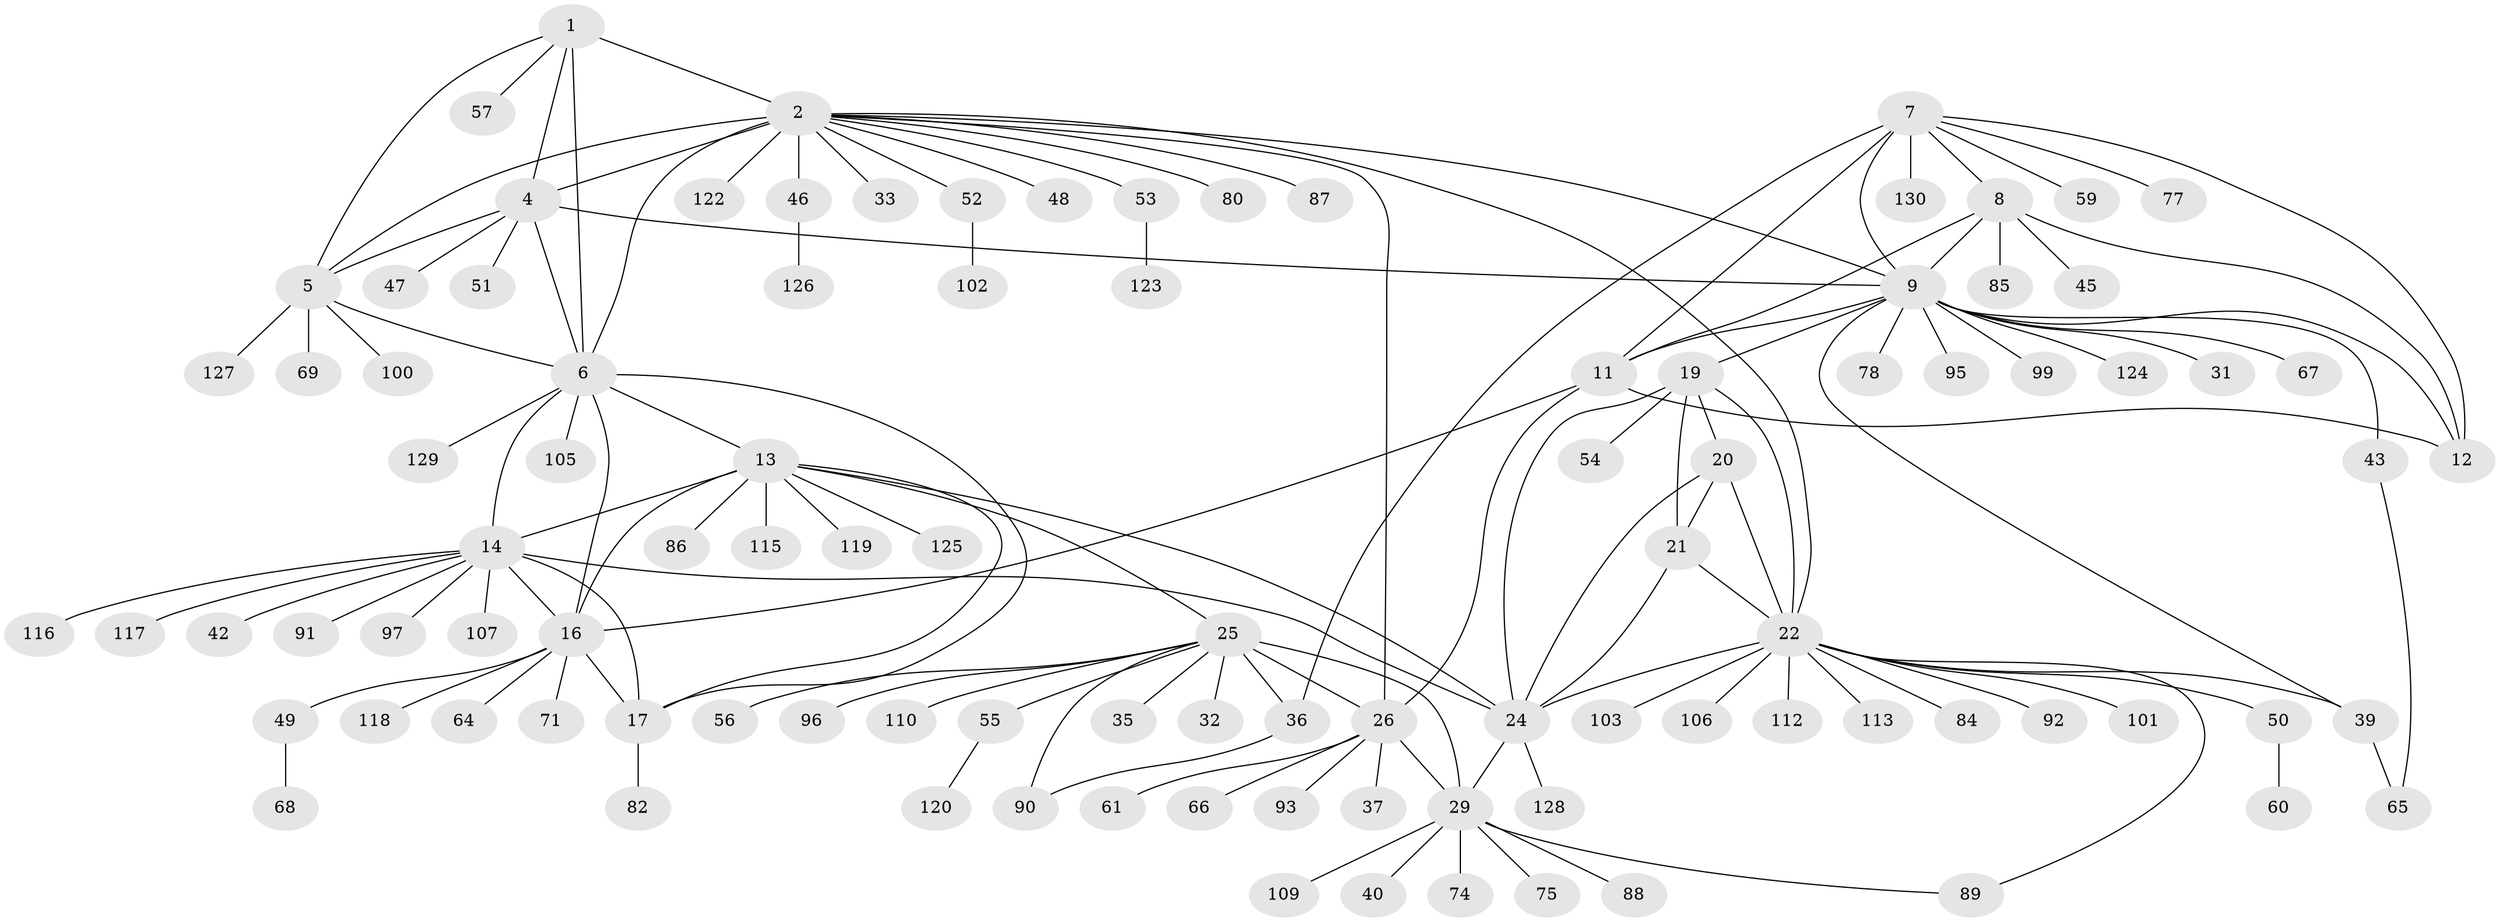 // original degree distribution, {6: 0.03076923076923077, 10: 0.038461538461538464, 11: 0.046153846153846156, 8: 0.038461538461538464, 9: 0.038461538461538464, 7: 0.03076923076923077, 5: 0.007692307692307693, 2: 0.16153846153846155, 1: 0.5846153846153846, 4: 0.007692307692307693, 3: 0.015384615384615385}
// Generated by graph-tools (version 1.1) at 2025/42/03/06/25 10:42:07]
// undirected, 101 vertices, 138 edges
graph export_dot {
graph [start="1"]
  node [color=gray90,style=filled];
  1;
  2 [super="+3"];
  4 [super="+63"];
  5 [super="+34"];
  6 [super="+18"];
  7 [super="+111"];
  8 [super="+44"];
  9 [super="+10"];
  11;
  12 [super="+94"];
  13 [super="+98"];
  14 [super="+15"];
  16 [super="+62"];
  17 [super="+104"];
  19 [super="+83"];
  20 [super="+81"];
  21;
  22 [super="+23"];
  24 [super="+41"];
  25 [super="+27"];
  26 [super="+28"];
  29 [super="+30"];
  31 [super="+38"];
  32;
  33 [super="+108"];
  35;
  36 [super="+114"];
  37;
  39 [super="+76"];
  40;
  42;
  43 [super="+70"];
  45;
  46;
  47;
  48 [super="+73"];
  49;
  50;
  51;
  52 [super="+79"];
  53;
  54 [super="+58"];
  55;
  56;
  57;
  59 [super="+121"];
  60;
  61;
  64;
  65;
  66;
  67;
  68;
  69;
  71 [super="+72"];
  74;
  75;
  77;
  78;
  80;
  82;
  84;
  85;
  86;
  87;
  88;
  89;
  90;
  91;
  92;
  93;
  95;
  96;
  97;
  99;
  100;
  101;
  102;
  103;
  105;
  106;
  107;
  109;
  110;
  112;
  113;
  115;
  116;
  117;
  118;
  119;
  120;
  122;
  123;
  124;
  125;
  126;
  127;
  128;
  129;
  130;
  1 -- 2 [weight=2];
  1 -- 4;
  1 -- 5;
  1 -- 6;
  1 -- 57;
  2 -- 4 [weight=2];
  2 -- 5 [weight=2];
  2 -- 6 [weight=2];
  2 -- 26;
  2 -- 46;
  2 -- 48;
  2 -- 53;
  2 -- 122;
  2 -- 33;
  2 -- 9;
  2 -- 80;
  2 -- 52;
  2 -- 22;
  2 -- 87;
  4 -- 5;
  4 -- 6;
  4 -- 47;
  4 -- 51;
  4 -- 9;
  5 -- 6;
  5 -- 69;
  5 -- 100;
  5 -- 127;
  6 -- 129;
  6 -- 16;
  6 -- 17;
  6 -- 105;
  6 -- 13;
  6 -- 14 [weight=2];
  7 -- 8;
  7 -- 9 [weight=2];
  7 -- 11;
  7 -- 12;
  7 -- 36;
  7 -- 59;
  7 -- 77;
  7 -- 130;
  8 -- 9 [weight=2];
  8 -- 11;
  8 -- 12;
  8 -- 45;
  8 -- 85;
  9 -- 11 [weight=2];
  9 -- 12 [weight=2];
  9 -- 19;
  9 -- 39;
  9 -- 78;
  9 -- 95;
  9 -- 124;
  9 -- 67;
  9 -- 99;
  9 -- 43;
  9 -- 31;
  11 -- 12;
  11 -- 16;
  11 -- 26;
  13 -- 14 [weight=2];
  13 -- 16;
  13 -- 17;
  13 -- 25;
  13 -- 86;
  13 -- 119;
  13 -- 125;
  13 -- 115;
  13 -- 24;
  14 -- 16 [weight=2];
  14 -- 17 [weight=2];
  14 -- 42;
  14 -- 91;
  14 -- 117;
  14 -- 97;
  14 -- 107;
  14 -- 116;
  14 -- 24;
  16 -- 17;
  16 -- 49;
  16 -- 64;
  16 -- 71;
  16 -- 118;
  17 -- 82;
  19 -- 20;
  19 -- 21;
  19 -- 22 [weight=2];
  19 -- 24;
  19 -- 54;
  20 -- 21;
  20 -- 22 [weight=2];
  20 -- 24;
  21 -- 22 [weight=2];
  21 -- 24;
  22 -- 24 [weight=2];
  22 -- 50;
  22 -- 101;
  22 -- 103;
  22 -- 113;
  22 -- 39;
  22 -- 106;
  22 -- 112;
  22 -- 84;
  22 -- 89;
  22 -- 92;
  24 -- 29;
  24 -- 128;
  25 -- 26 [weight=4];
  25 -- 29 [weight=4];
  25 -- 35;
  25 -- 36 [weight=2];
  25 -- 96;
  25 -- 32;
  25 -- 90;
  25 -- 110;
  25 -- 55;
  25 -- 56;
  26 -- 29 [weight=4];
  26 -- 37;
  26 -- 61;
  26 -- 66;
  26 -- 93;
  29 -- 89;
  29 -- 109;
  29 -- 40;
  29 -- 74;
  29 -- 75;
  29 -- 88;
  36 -- 90;
  39 -- 65;
  43 -- 65;
  46 -- 126;
  49 -- 68;
  50 -- 60;
  52 -- 102;
  53 -- 123;
  55 -- 120;
}
